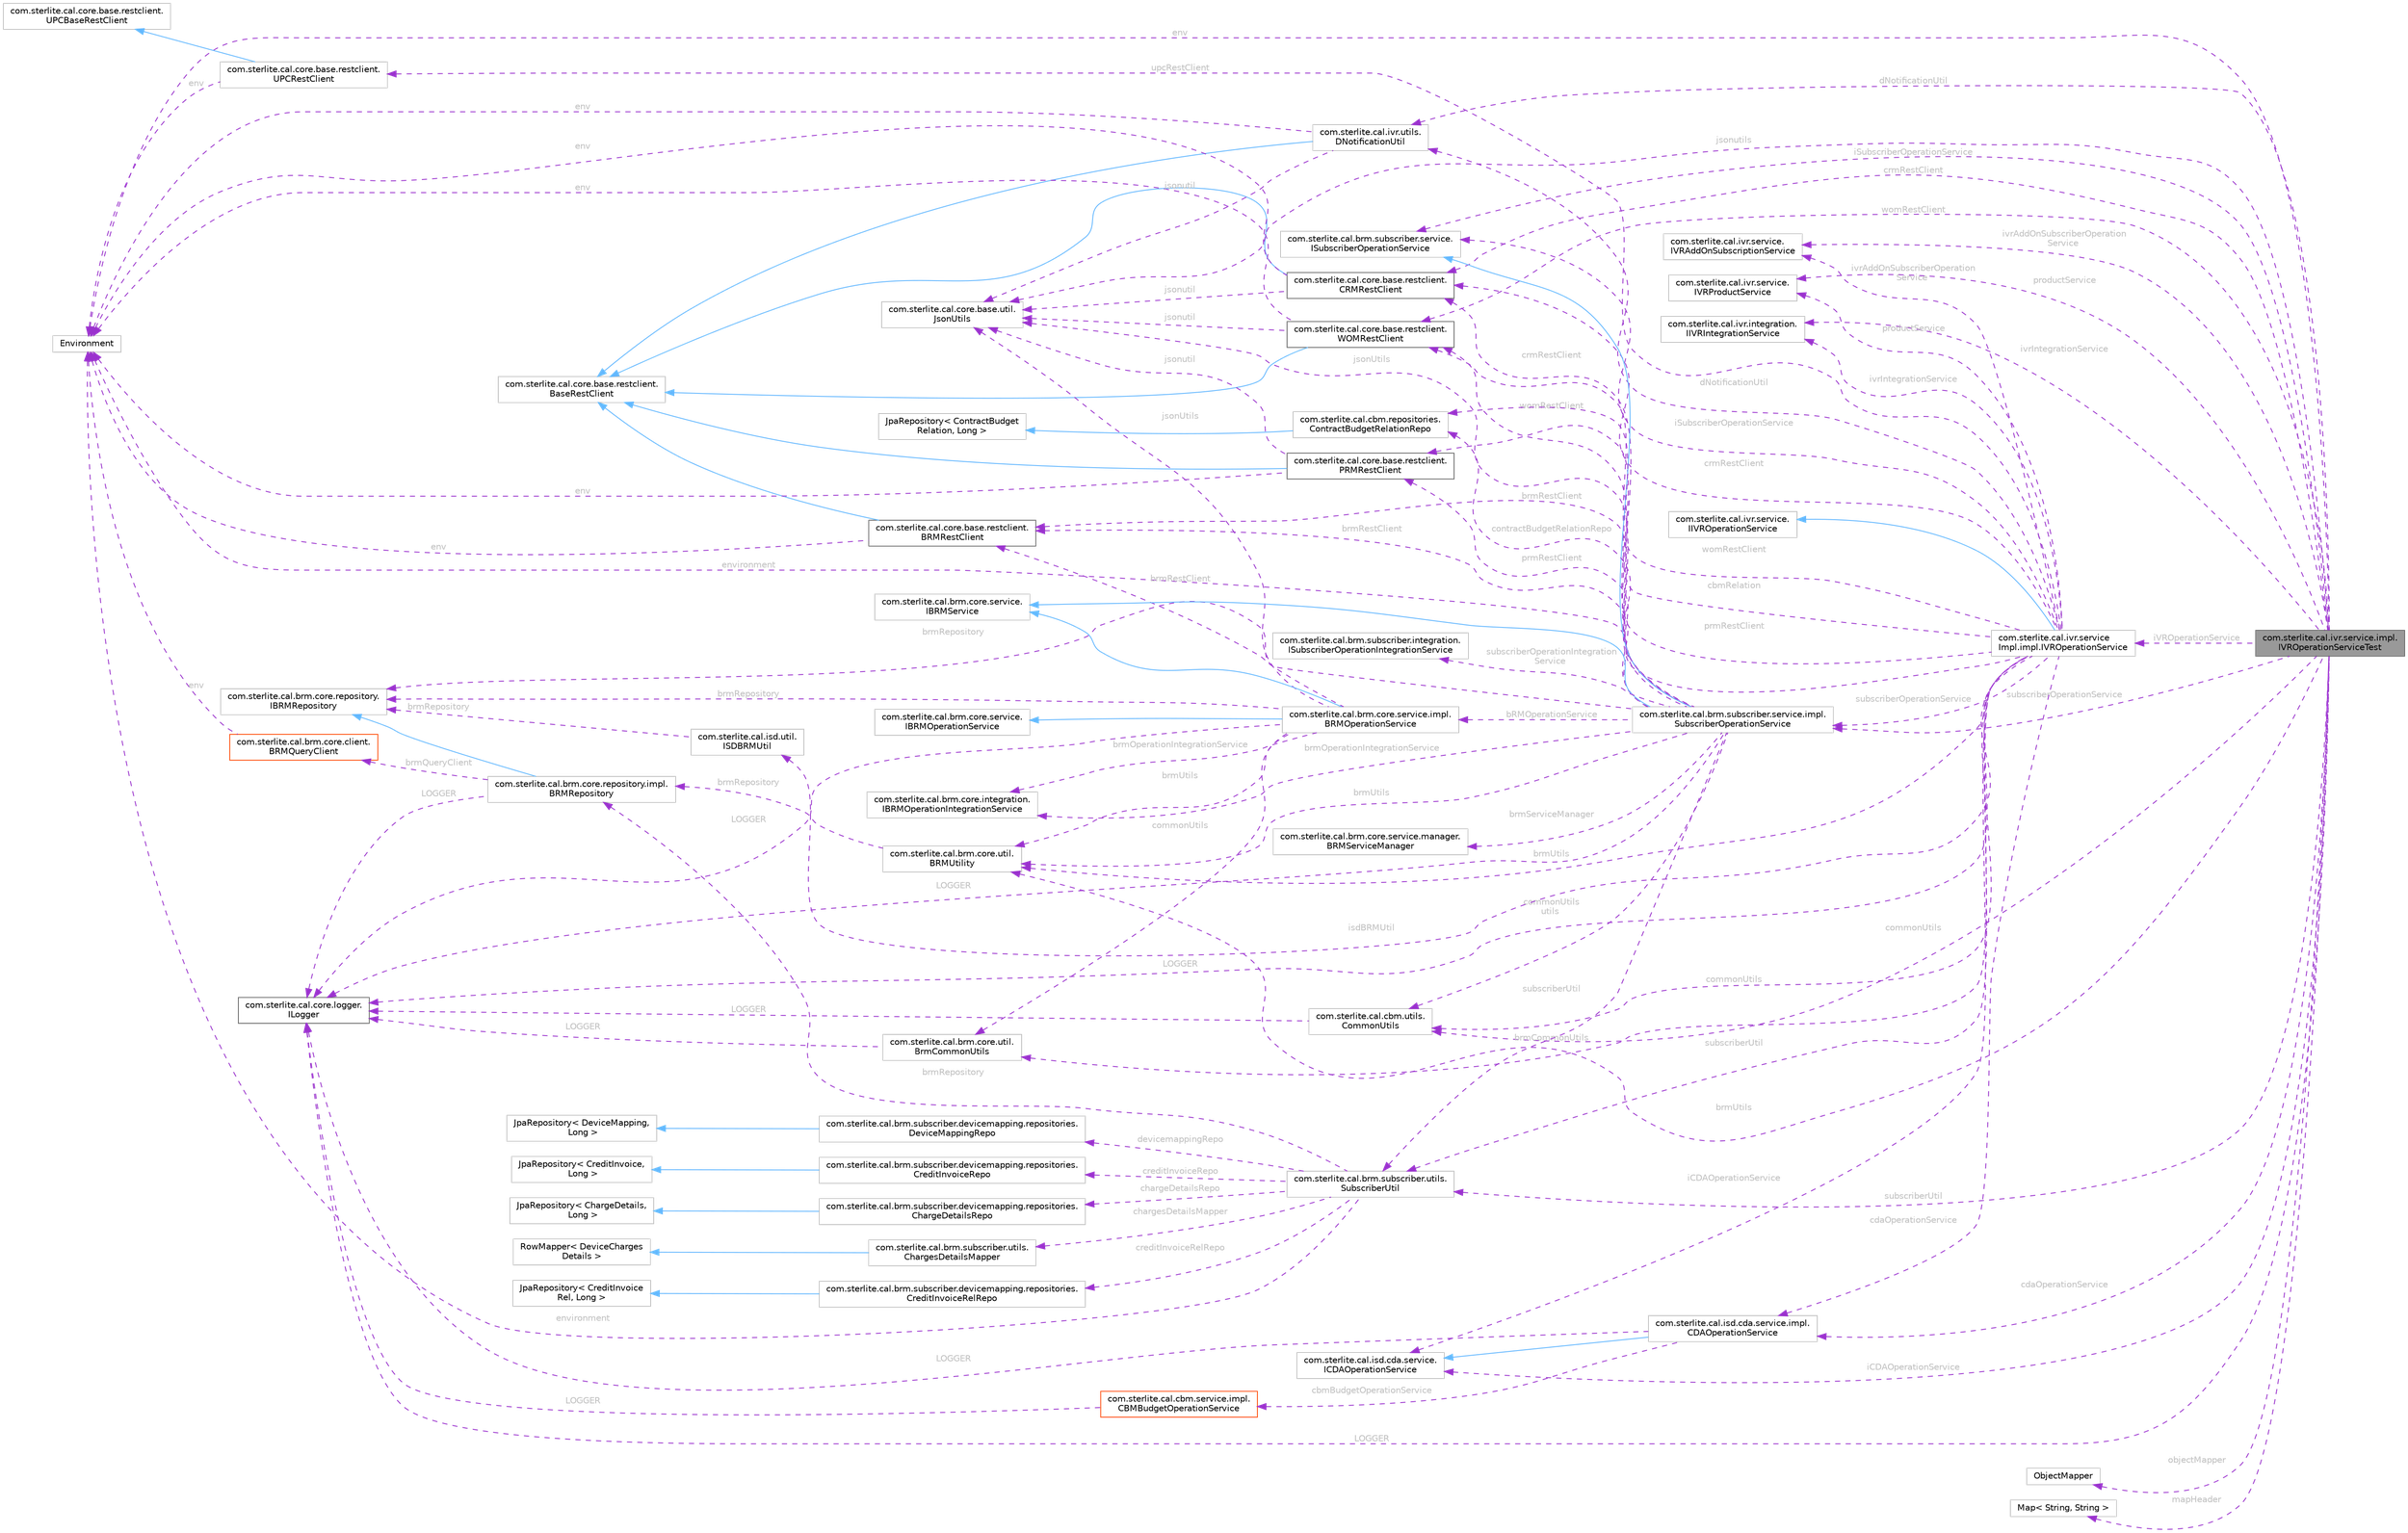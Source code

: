 digraph "com.sterlite.cal.ivr.service.impl.IVROperationServiceTest"
{
 // LATEX_PDF_SIZE
  bgcolor="transparent";
  edge [fontname=Helvetica,fontsize=10,labelfontname=Helvetica,labelfontsize=10];
  node [fontname=Helvetica,fontsize=10,shape=box,height=0.2,width=0.4];
  rankdir="LR";
  Node1 [id="Node000001",label="com.sterlite.cal.ivr.service.impl.\lIVROperationServiceTest",height=0.2,width=0.4,color="gray40", fillcolor="grey60", style="filled", fontcolor="black",tooltip=" "];
  Node2 -> Node1 [id="edge1_Node000001_Node000002",dir="back",color="darkorchid3",style="dashed",tooltip=" ",label=" LOGGER",fontcolor="grey" ];
  Node2 [id="Node000002",label="com.sterlite.cal.core.logger.\lILogger",height=0.2,width=0.4,color="gray40", fillcolor="white", style="filled",URL="$interfacecom_1_1sterlite_1_1cal_1_1core_1_1logger_1_1_i_logger.html",tooltip=" "];
  Node3 -> Node1 [id="edge2_Node000001_Node000003",dir="back",color="darkorchid3",style="dashed",tooltip=" ",label=" iVROperationService",fontcolor="grey" ];
  Node3 [id="Node000003",label="com.sterlite.cal.ivr.service\lImpl.impl.IVROperationService",height=0.2,width=0.4,color="grey75", fillcolor="white", style="filled",URL="$classcom_1_1sterlite_1_1cal_1_1ivr_1_1service_impl_1_1impl_1_1_i_v_r_operation_service.html",tooltip=" "];
  Node4 -> Node3 [id="edge3_Node000003_Node000004",dir="back",color="steelblue1",style="solid",tooltip=" "];
  Node4 [id="Node000004",label="com.sterlite.cal.ivr.service.\lIIVROperationService",height=0.2,width=0.4,color="grey75", fillcolor="white", style="filled",URL="$interfacecom_1_1sterlite_1_1cal_1_1ivr_1_1service_1_1_i_i_v_r_operation_service.html",tooltip=" "];
  Node2 -> Node3 [id="edge4_Node000003_Node000002",dir="back",color="darkorchid3",style="dashed",tooltip=" ",label=" LOGGER",fontcolor="grey" ];
  Node5 -> Node3 [id="edge5_Node000003_Node000005",dir="back",color="darkorchid3",style="dashed",tooltip=" ",label=" ivrIntegrationService",fontcolor="grey" ];
  Node5 [id="Node000005",label="com.sterlite.cal.ivr.integration.\lIIVRIntegrationService",height=0.2,width=0.4,color="grey75", fillcolor="white", style="filled",URL="$interfacecom_1_1sterlite_1_1cal_1_1ivr_1_1integration_1_1_i_i_v_r_integration_service.html",tooltip=" "];
  Node6 -> Node3 [id="edge6_Node000003_Node000006",dir="back",color="darkorchid3",style="dashed",tooltip=" ",label=" dNotificationUtil",fontcolor="grey" ];
  Node6 [id="Node000006",label="com.sterlite.cal.ivr.utils.\lDNotificationUtil",height=0.2,width=0.4,color="grey75", fillcolor="white", style="filled",URL="$classcom_1_1sterlite_1_1cal_1_1ivr_1_1utils_1_1_d_notification_util.html",tooltip=" "];
  Node7 -> Node6 [id="edge7_Node000006_Node000007",dir="back",color="steelblue1",style="solid",tooltip=" "];
  Node7 [id="Node000007",label="com.sterlite.cal.core.base.restclient.\lBaseRestClient",height=0.2,width=0.4,color="grey75", fillcolor="white", style="filled",URL="$classcom_1_1sterlite_1_1cal_1_1core_1_1base_1_1restclient_1_1_base_rest_client.html",tooltip=" "];
  Node8 -> Node6 [id="edge8_Node000006_Node000008",dir="back",color="darkorchid3",style="dashed",tooltip=" ",label=" env",fontcolor="grey" ];
  Node8 [id="Node000008",label="Environment",height=0.2,width=0.4,color="grey75", fillcolor="white", style="filled",tooltip=" "];
  Node9 -> Node6 [id="edge9_Node000006_Node000009",dir="back",color="darkorchid3",style="dashed",tooltip=" ",label=" jsonutil",fontcolor="grey" ];
  Node9 [id="Node000009",label="com.sterlite.cal.core.base.util.\lJsonUtils",height=0.2,width=0.4,color="grey75", fillcolor="white", style="filled",URL="$classcom_1_1sterlite_1_1cal_1_1core_1_1base_1_1util_1_1_json_utils.html",tooltip=" "];
  Node10 -> Node3 [id="edge10_Node000003_Node000010",dir="back",color="darkorchid3",style="dashed",tooltip=" ",label=" womRestClient",fontcolor="grey" ];
  Node10 [id="Node000010",label="com.sterlite.cal.core.base.restclient.\lWOMRestClient",height=0.2,width=0.4,color="gray40", fillcolor="white", style="filled",URL="$classcom_1_1sterlite_1_1cal_1_1core_1_1base_1_1restclient_1_1_w_o_m_rest_client.html",tooltip=" "];
  Node7 -> Node10 [id="edge11_Node000010_Node000007",dir="back",color="steelblue1",style="solid",tooltip=" "];
  Node8 -> Node10 [id="edge12_Node000010_Node000008",dir="back",color="darkorchid3",style="dashed",tooltip=" ",label=" env",fontcolor="grey" ];
  Node9 -> Node10 [id="edge13_Node000010_Node000009",dir="back",color="darkorchid3",style="dashed",tooltip=" ",label=" jsonutil",fontcolor="grey" ];
  Node11 -> Node3 [id="edge14_Node000003_Node000011",dir="back",color="darkorchid3",style="dashed",tooltip=" ",label=" brmRestClient",fontcolor="grey" ];
  Node11 [id="Node000011",label="com.sterlite.cal.core.base.restclient.\lBRMRestClient",height=0.2,width=0.4,color="gray40", fillcolor="white", style="filled",URL="$classcom_1_1sterlite_1_1cal_1_1core_1_1base_1_1restclient_1_1_b_r_m_rest_client.html",tooltip=" "];
  Node7 -> Node11 [id="edge15_Node000011_Node000007",dir="back",color="steelblue1",style="solid",tooltip=" "];
  Node8 -> Node11 [id="edge16_Node000011_Node000008",dir="back",color="darkorchid3",style="dashed",tooltip=" ",label=" env",fontcolor="grey" ];
  Node12 -> Node3 [id="edge17_Node000003_Node000012",dir="back",color="darkorchid3",style="dashed",tooltip=" ",label=" prmRestClient",fontcolor="grey" ];
  Node12 [id="Node000012",label="com.sterlite.cal.core.base.restclient.\lPRMRestClient",height=0.2,width=0.4,color="gray40", fillcolor="white", style="filled",URL="$classcom_1_1sterlite_1_1cal_1_1core_1_1base_1_1restclient_1_1_p_r_m_rest_client.html",tooltip=" "];
  Node7 -> Node12 [id="edge18_Node000012_Node000007",dir="back",color="steelblue1",style="solid",tooltip=" "];
  Node8 -> Node12 [id="edge19_Node000012_Node000008",dir="back",color="darkorchid3",style="dashed",tooltip=" ",label=" env",fontcolor="grey" ];
  Node9 -> Node12 [id="edge20_Node000012_Node000009",dir="back",color="darkorchid3",style="dashed",tooltip=" ",label=" jsonutil",fontcolor="grey" ];
  Node13 -> Node3 [id="edge21_Node000003_Node000013",dir="back",color="darkorchid3",style="dashed",tooltip=" ",label=" crmRestClient",fontcolor="grey" ];
  Node13 [id="Node000013",label="com.sterlite.cal.core.base.restclient.\lCRMRestClient",height=0.2,width=0.4,color="gray40", fillcolor="white", style="filled",URL="$classcom_1_1sterlite_1_1cal_1_1core_1_1base_1_1restclient_1_1_c_r_m_rest_client.html",tooltip=" "];
  Node7 -> Node13 [id="edge22_Node000013_Node000007",dir="back",color="steelblue1",style="solid",tooltip=" "];
  Node8 -> Node13 [id="edge23_Node000013_Node000008",dir="back",color="darkorchid3",style="dashed",tooltip=" ",label=" env",fontcolor="grey" ];
  Node9 -> Node13 [id="edge24_Node000013_Node000009",dir="back",color="darkorchid3",style="dashed",tooltip=" ",label=" jsonutil",fontcolor="grey" ];
  Node14 -> Node3 [id="edge25_Node000003_Node000014",dir="back",color="darkorchid3",style="dashed",tooltip=" ",label=" commonUtils",fontcolor="grey" ];
  Node14 [id="Node000014",label="com.sterlite.cal.cbm.utils.\lCommonUtils",height=0.2,width=0.4,color="grey75", fillcolor="white", style="filled",URL="$classcom_1_1sterlite_1_1cal_1_1cbm_1_1utils_1_1_common_utils.html",tooltip=" "];
  Node2 -> Node14 [id="edge26_Node000014_Node000002",dir="back",color="darkorchid3",style="dashed",tooltip=" ",label=" LOGGER",fontcolor="grey" ];
  Node15 -> Node3 [id="edge27_Node000003_Node000015",dir="back",color="darkorchid3",style="dashed",tooltip=" ",label=" brmCommonUtils",fontcolor="grey" ];
  Node15 [id="Node000015",label="com.sterlite.cal.brm.core.util.\lBrmCommonUtils",height=0.2,width=0.4,color="grey75", fillcolor="white", style="filled",URL="$classcom_1_1sterlite_1_1cal_1_1brm_1_1core_1_1util_1_1_brm_common_utils.html",tooltip=" "];
  Node2 -> Node15 [id="edge28_Node000015_Node000002",dir="back",color="darkorchid3",style="dashed",tooltip=" ",label=" LOGGER",fontcolor="grey" ];
  Node16 -> Node3 [id="edge29_Node000003_Node000016",dir="back",color="darkorchid3",style="dashed",tooltip=" ",label=" ivrAddOnSubscriberOperation\lService",fontcolor="grey" ];
  Node16 [id="Node000016",label="com.sterlite.cal.ivr.service.\lIVRAddOnSubscriptionService",height=0.2,width=0.4,color="grey75", fillcolor="white", style="filled",URL="$interfacecom_1_1sterlite_1_1cal_1_1ivr_1_1service_1_1_i_v_r_add_on_subscription_service.html",tooltip=" "];
  Node17 -> Node3 [id="edge30_Node000003_Node000017",dir="back",color="darkorchid3",style="dashed",tooltip=" ",label=" iSubscriberOperationService",fontcolor="grey" ];
  Node17 [id="Node000017",label="com.sterlite.cal.brm.subscriber.service.\lISubscriberOperationService",height=0.2,width=0.4,color="grey75", fillcolor="white", style="filled",URL="$interfacecom_1_1sterlite_1_1cal_1_1brm_1_1subscriber_1_1service_1_1_i_subscriber_operation_service.html",tooltip=" "];
  Node18 -> Node3 [id="edge31_Node000003_Node000018",dir="back",color="darkorchid3",style="dashed",tooltip=" ",label=" productService",fontcolor="grey" ];
  Node18 [id="Node000018",label="com.sterlite.cal.ivr.service.\lIVRProductService",height=0.2,width=0.4,color="grey75", fillcolor="white", style="filled",URL="$interfacecom_1_1sterlite_1_1cal_1_1ivr_1_1service_1_1_i_v_r_product_service.html",tooltip=" "];
  Node19 -> Node3 [id="edge32_Node000003_Node000019",dir="back",color="darkorchid3",style="dashed",tooltip=" ",label=" iCDAOperationService",fontcolor="grey" ];
  Node19 [id="Node000019",label="com.sterlite.cal.isd.cda.service.\lICDAOperationService",height=0.2,width=0.4,color="grey75", fillcolor="white", style="filled",URL="$interfacecom_1_1sterlite_1_1cal_1_1isd_1_1cda_1_1service_1_1_i_c_d_a_operation_service.html",tooltip=" "];
  Node20 -> Node3 [id="edge33_Node000003_Node000020",dir="back",color="darkorchid3",style="dashed",tooltip=" ",label=" subscriberUtil",fontcolor="grey" ];
  Node20 [id="Node000020",label="com.sterlite.cal.brm.subscriber.utils.\lSubscriberUtil",height=0.2,width=0.4,color="grey75", fillcolor="white", style="filled",URL="$classcom_1_1sterlite_1_1cal_1_1brm_1_1subscriber_1_1utils_1_1_subscriber_util.html",tooltip=" "];
  Node21 -> Node20 [id="edge34_Node000020_Node000021",dir="back",color="darkorchid3",style="dashed",tooltip=" ",label=" brmRepository",fontcolor="grey" ];
  Node21 [id="Node000021",label="com.sterlite.cal.brm.core.repository.impl.\lBRMRepository",height=0.2,width=0.4,color="grey75", fillcolor="white", style="filled",URL="$classcom_1_1sterlite_1_1cal_1_1brm_1_1core_1_1repository_1_1impl_1_1_b_r_m_repository.html",tooltip=" "];
  Node22 -> Node21 [id="edge35_Node000021_Node000022",dir="back",color="steelblue1",style="solid",tooltip=" "];
  Node22 [id="Node000022",label="com.sterlite.cal.brm.core.repository.\lIBRMRepository",height=0.2,width=0.4,color="grey75", fillcolor="white", style="filled",URL="$interfacecom_1_1sterlite_1_1cal_1_1brm_1_1core_1_1repository_1_1_i_b_r_m_repository.html",tooltip=" "];
  Node2 -> Node21 [id="edge36_Node000021_Node000002",dir="back",color="darkorchid3",style="dashed",tooltip=" ",label=" LOGGER",fontcolor="grey" ];
  Node23 -> Node21 [id="edge37_Node000021_Node000023",dir="back",color="darkorchid3",style="dashed",tooltip=" ",label=" brmQueryClient",fontcolor="grey" ];
  Node23 [id="Node000023",label="com.sterlite.cal.brm.core.client.\lBRMQueryClient",height=0.2,width=0.4,color="orangered", fillcolor="white", style="filled",URL="$classcom_1_1sterlite_1_1cal_1_1brm_1_1core_1_1client_1_1_b_r_m_query_client.html",tooltip=" "];
  Node8 -> Node23 [id="edge38_Node000023_Node000008",dir="back",color="darkorchid3",style="dashed",tooltip=" ",label=" env",fontcolor="grey" ];
  Node25 -> Node20 [id="edge39_Node000020_Node000025",dir="back",color="darkorchid3",style="dashed",tooltip=" ",label=" devicemappingRepo",fontcolor="grey" ];
  Node25 [id="Node000025",label="com.sterlite.cal.brm.subscriber.devicemapping.repositories.\lDeviceMappingRepo",height=0.2,width=0.4,color="grey75", fillcolor="white", style="filled",URL="$interfacecom_1_1sterlite_1_1cal_1_1brm_1_1subscriber_1_1devicemapping_1_1repositories_1_1_device_mapping_repo.html",tooltip=" "];
  Node26 -> Node25 [id="edge40_Node000025_Node000026",dir="back",color="steelblue1",style="solid",tooltip=" "];
  Node26 [id="Node000026",label="JpaRepository\< DeviceMapping,\l Long \>",height=0.2,width=0.4,color="grey75", fillcolor="white", style="filled",tooltip=" "];
  Node27 -> Node20 [id="edge41_Node000020_Node000027",dir="back",color="darkorchid3",style="dashed",tooltip=" ",label=" creditInvoiceRepo",fontcolor="grey" ];
  Node27 [id="Node000027",label="com.sterlite.cal.brm.subscriber.devicemapping.repositories.\lCreditInvoiceRepo",height=0.2,width=0.4,color="grey75", fillcolor="white", style="filled",URL="$interfacecom_1_1sterlite_1_1cal_1_1brm_1_1subscriber_1_1devicemapping_1_1repositories_1_1_credit_invoice_repo.html",tooltip=" "];
  Node28 -> Node27 [id="edge42_Node000027_Node000028",dir="back",color="steelblue1",style="solid",tooltip=" "];
  Node28 [id="Node000028",label="JpaRepository\< CreditInvoice,\l Long \>",height=0.2,width=0.4,color="grey75", fillcolor="white", style="filled",tooltip=" "];
  Node29 -> Node20 [id="edge43_Node000020_Node000029",dir="back",color="darkorchid3",style="dashed",tooltip=" ",label=" chargeDetailsRepo",fontcolor="grey" ];
  Node29 [id="Node000029",label="com.sterlite.cal.brm.subscriber.devicemapping.repositories.\lChargeDetailsRepo",height=0.2,width=0.4,color="grey75", fillcolor="white", style="filled",URL="$interfacecom_1_1sterlite_1_1cal_1_1brm_1_1subscriber_1_1devicemapping_1_1repositories_1_1_charge_details_repo.html",tooltip=" "];
  Node30 -> Node29 [id="edge44_Node000029_Node000030",dir="back",color="steelblue1",style="solid",tooltip=" "];
  Node30 [id="Node000030",label="JpaRepository\< ChargeDetails,\l Long \>",height=0.2,width=0.4,color="grey75", fillcolor="white", style="filled",tooltip=" "];
  Node8 -> Node20 [id="edge45_Node000020_Node000008",dir="back",color="darkorchid3",style="dashed",tooltip=" ",label=" environment",fontcolor="grey" ];
  Node31 -> Node20 [id="edge46_Node000020_Node000031",dir="back",color="darkorchid3",style="dashed",tooltip=" ",label=" chargesDetailsMapper",fontcolor="grey" ];
  Node31 [id="Node000031",label="com.sterlite.cal.brm.subscriber.utils.\lChargesDetailsMapper",height=0.2,width=0.4,color="grey75", fillcolor="white", style="filled",URL="$classcom_1_1sterlite_1_1cal_1_1brm_1_1subscriber_1_1utils_1_1_charges_details_mapper.html",tooltip=" "];
  Node32 -> Node31 [id="edge47_Node000031_Node000032",dir="back",color="steelblue1",style="solid",tooltip=" "];
  Node32 [id="Node000032",label="RowMapper\< DeviceCharges\lDetails \>",height=0.2,width=0.4,color="grey75", fillcolor="white", style="filled",tooltip=" "];
  Node33 -> Node20 [id="edge48_Node000020_Node000033",dir="back",color="darkorchid3",style="dashed",tooltip=" ",label=" creditInvoiceRelRepo",fontcolor="grey" ];
  Node33 [id="Node000033",label="com.sterlite.cal.brm.subscriber.devicemapping.repositories.\lCreditInvoiceRelRepo",height=0.2,width=0.4,color="grey75", fillcolor="white", style="filled",URL="$interfacecom_1_1sterlite_1_1cal_1_1brm_1_1subscriber_1_1devicemapping_1_1repositories_1_1_credit_invoice_rel_repo.html",tooltip=" "];
  Node34 -> Node33 [id="edge49_Node000033_Node000034",dir="back",color="steelblue1",style="solid",tooltip=" "];
  Node34 [id="Node000034",label="JpaRepository\< CreditInvoice\lRel, Long \>",height=0.2,width=0.4,color="grey75", fillcolor="white", style="filled",tooltip=" "];
  Node35 -> Node3 [id="edge50_Node000003_Node000035",dir="back",color="darkorchid3",style="dashed",tooltip=" ",label=" brmUtils",fontcolor="grey" ];
  Node35 [id="Node000035",label="com.sterlite.cal.brm.core.util.\lBRMUtility",height=0.2,width=0.4,color="grey75", fillcolor="white", style="filled",URL="$classcom_1_1sterlite_1_1cal_1_1brm_1_1core_1_1util_1_1_b_r_m_utility.html",tooltip=" "];
  Node21 -> Node35 [id="edge51_Node000035_Node000021",dir="back",color="darkorchid3",style="dashed",tooltip=" ",label=" brmRepository",fontcolor="grey" ];
  Node36 -> Node3 [id="edge52_Node000003_Node000036",dir="back",color="darkorchid3",style="dashed",tooltip=" ",label=" subscriberOperationService",fontcolor="grey" ];
  Node36 [id="Node000036",label="com.sterlite.cal.brm.subscriber.service.impl.\lSubscriberOperationService",height=0.2,width=0.4,color="grey75", fillcolor="white", style="filled",URL="$classcom_1_1sterlite_1_1cal_1_1brm_1_1subscriber_1_1service_1_1impl_1_1_subscriber_operation_service.html",tooltip=" "];
  Node17 -> Node36 [id="edge53_Node000036_Node000017",dir="back",color="steelblue1",style="solid",tooltip=" "];
  Node37 -> Node36 [id="edge54_Node000036_Node000037",dir="back",color="steelblue1",style="solid",tooltip=" "];
  Node37 [id="Node000037",label="com.sterlite.cal.brm.core.service.\lIBRMService",height=0.2,width=0.4,color="grey75", fillcolor="white", style="filled",URL="$interfacecom_1_1sterlite_1_1cal_1_1brm_1_1core_1_1service_1_1_i_b_r_m_service.html",tooltip=" "];
  Node2 -> Node36 [id="edge55_Node000036_Node000002",dir="back",color="darkorchid3",style="dashed",tooltip=" ",label=" LOGGER",fontcolor="grey" ];
  Node38 -> Node36 [id="edge56_Node000036_Node000038",dir="back",color="darkorchid3",style="dashed",tooltip=" ",label=" subscriberOperationIntegration\lService",fontcolor="grey" ];
  Node38 [id="Node000038",label="com.sterlite.cal.brm.subscriber.integration.\lISubscriberOperationIntegrationService",height=0.2,width=0.4,color="grey75", fillcolor="white", style="filled",URL="$interfacecom_1_1sterlite_1_1cal_1_1brm_1_1subscriber_1_1integration_1_1_i_subscriber_operation_integration_service.html",tooltip=" "];
  Node39 -> Node36 [id="edge57_Node000036_Node000039",dir="back",color="darkorchid3",style="dashed",tooltip=" ",label=" brmOperationIntegrationService",fontcolor="grey" ];
  Node39 [id="Node000039",label="com.sterlite.cal.brm.core.integration.\lIBRMOperationIntegrationService",height=0.2,width=0.4,color="grey75", fillcolor="white", style="filled",URL="$interfacecom_1_1sterlite_1_1cal_1_1brm_1_1core_1_1integration_1_1_i_b_r_m_operation_integration_service.html",tooltip=" "];
  Node40 -> Node36 [id="edge58_Node000036_Node000040",dir="back",color="darkorchid3",style="dashed",tooltip=" ",label=" bRMOperationService",fontcolor="grey" ];
  Node40 [id="Node000040",label="com.sterlite.cal.brm.core.service.impl.\lBRMOperationService",height=0.2,width=0.4,color="grey75", fillcolor="white", style="filled",URL="$classcom_1_1sterlite_1_1cal_1_1brm_1_1core_1_1service_1_1impl_1_1_b_r_m_operation_service.html",tooltip=" "];
  Node41 -> Node40 [id="edge59_Node000040_Node000041",dir="back",color="steelblue1",style="solid",tooltip=" "];
  Node41 [id="Node000041",label="com.sterlite.cal.brm.core.service.\lIBRMOperationService",height=0.2,width=0.4,color="grey75", fillcolor="white", style="filled",URL="$interfacecom_1_1sterlite_1_1cal_1_1brm_1_1core_1_1service_1_1_i_b_r_m_operation_service.html",tooltip=" "];
  Node37 -> Node40 [id="edge60_Node000040_Node000037",dir="back",color="steelblue1",style="solid",tooltip=" "];
  Node2 -> Node40 [id="edge61_Node000040_Node000002",dir="back",color="darkorchid3",style="dashed",tooltip=" ",label=" LOGGER",fontcolor="grey" ];
  Node39 -> Node40 [id="edge62_Node000040_Node000039",dir="back",color="darkorchid3",style="dashed",tooltip=" ",label=" brmOperationIntegrationService",fontcolor="grey" ];
  Node9 -> Node40 [id="edge63_Node000040_Node000009",dir="back",color="darkorchid3",style="dashed",tooltip=" ",label=" jsonUtils",fontcolor="grey" ];
  Node22 -> Node40 [id="edge64_Node000040_Node000022",dir="back",color="darkorchid3",style="dashed",tooltip=" ",label=" brmRepository",fontcolor="grey" ];
  Node35 -> Node40 [id="edge65_Node000040_Node000035",dir="back",color="darkorchid3",style="dashed",tooltip=" ",label=" brmUtils",fontcolor="grey" ];
  Node11 -> Node40 [id="edge66_Node000040_Node000011",dir="back",color="darkorchid3",style="dashed",tooltip=" ",label=" brmRestClient",fontcolor="grey" ];
  Node15 -> Node40 [id="edge67_Node000040_Node000015",dir="back",color="darkorchid3",style="dashed",tooltip=" ",label=" commonUtils",fontcolor="grey" ];
  Node9 -> Node36 [id="edge68_Node000036_Node000009",dir="back",color="darkorchid3",style="dashed",tooltip=" ",label=" jsonUtils",fontcolor="grey" ];
  Node14 -> Node36 [id="edge69_Node000036_Node000014",dir="back",color="darkorchid3",style="dashed",tooltip=" ",label=" commonUtils\nutils",fontcolor="grey" ];
  Node22 -> Node36 [id="edge70_Node000036_Node000022",dir="back",color="darkorchid3",style="dashed",tooltip=" ",label=" brmRepository",fontcolor="grey" ];
  Node13 -> Node36 [id="edge71_Node000036_Node000013",dir="back",color="darkorchid3",style="dashed",tooltip=" ",label=" crmRestClient",fontcolor="grey" ];
  Node11 -> Node36 [id="edge72_Node000036_Node000011",dir="back",color="darkorchid3",style="dashed",tooltip=" ",label=" brmRestClient",fontcolor="grey" ];
  Node12 -> Node36 [id="edge73_Node000036_Node000012",dir="back",color="darkorchid3",style="dashed",tooltip=" ",label=" prmRestClient",fontcolor="grey" ];
  Node8 -> Node36 [id="edge74_Node000036_Node000008",dir="back",color="darkorchid3",style="dashed",tooltip=" ",label=" environment",fontcolor="grey" ];
  Node20 -> Node36 [id="edge75_Node000036_Node000020",dir="back",color="darkorchid3",style="dashed",tooltip=" ",label=" subscriberUtil",fontcolor="grey" ];
  Node42 -> Node36 [id="edge76_Node000036_Node000042",dir="back",color="darkorchid3",style="dashed",tooltip=" ",label=" brmServiceManager",fontcolor="grey" ];
  Node42 [id="Node000042",label="com.sterlite.cal.brm.core.service.manager.\lBRMServiceManager",height=0.2,width=0.4,color="grey75", fillcolor="white", style="filled",URL="$classcom_1_1sterlite_1_1cal_1_1brm_1_1core_1_1service_1_1manager_1_1_b_r_m_service_manager.html",tooltip=" "];
  Node10 -> Node36 [id="edge77_Node000036_Node000010",dir="back",color="darkorchid3",style="dashed",tooltip=" ",label=" womRestClient",fontcolor="grey" ];
  Node43 -> Node36 [id="edge78_Node000036_Node000043",dir="back",color="darkorchid3",style="dashed",tooltip=" ",label=" contractBudgetRelationRepo",fontcolor="grey" ];
  Node43 [id="Node000043",label="com.sterlite.cal.cbm.repositories.\lContractBudgetRelationRepo",height=0.2,width=0.4,color="grey75", fillcolor="white", style="filled",URL="$interfacecom_1_1sterlite_1_1cal_1_1cbm_1_1repositories_1_1_contract_budget_relation_repo.html",tooltip=" "];
  Node44 -> Node43 [id="edge79_Node000043_Node000044",dir="back",color="steelblue1",style="solid",tooltip=" "];
  Node44 [id="Node000044",label="JpaRepository\< ContractBudget\lRelation, Long \>",height=0.2,width=0.4,color="grey75", fillcolor="white", style="filled",tooltip=" "];
  Node35 -> Node36 [id="edge80_Node000036_Node000035",dir="back",color="darkorchid3",style="dashed",tooltip=" ",label=" brmUtils",fontcolor="grey" ];
  Node45 -> Node3 [id="edge81_Node000003_Node000045",dir="back",color="darkorchid3",style="dashed",tooltip=" ",label=" cdaOperationService",fontcolor="grey" ];
  Node45 [id="Node000045",label="com.sterlite.cal.isd.cda.service.impl.\lCDAOperationService",height=0.2,width=0.4,color="grey75", fillcolor="white", style="filled",URL="$classcom_1_1sterlite_1_1cal_1_1isd_1_1cda_1_1service_1_1impl_1_1_c_d_a_operation_service.html",tooltip=" "];
  Node19 -> Node45 [id="edge82_Node000045_Node000019",dir="back",color="steelblue1",style="solid",tooltip=" "];
  Node2 -> Node45 [id="edge83_Node000045_Node000002",dir="back",color="darkorchid3",style="dashed",tooltip=" ",label=" LOGGER",fontcolor="grey" ];
  Node46 -> Node45 [id="edge84_Node000045_Node000046",dir="back",color="darkorchid3",style="dashed",tooltip=" ",label=" cbmBudgetOperationService",fontcolor="grey" ];
  Node46 [id="Node000046",label="com.sterlite.cal.cbm.service.impl.\lCBMBudgetOperationService",height=0.2,width=0.4,color="orangered", fillcolor="white", style="filled",URL="$classcom_1_1sterlite_1_1cal_1_1cbm_1_1service_1_1impl_1_1_c_b_m_budget_operation_service.html",tooltip=" "];
  Node2 -> Node46 [id="edge85_Node000046_Node000002",dir="back",color="darkorchid3",style="dashed",tooltip=" ",label=" LOGGER",fontcolor="grey" ];
  Node53 -> Node3 [id="edge86_Node000003_Node000053",dir="back",color="darkorchid3",style="dashed",tooltip=" ",label=" upcRestClient",fontcolor="grey" ];
  Node53 [id="Node000053",label="com.sterlite.cal.core.base.restclient.\lUPCRestClient",height=0.2,width=0.4,color="grey75", fillcolor="white", style="filled",URL="$classcom_1_1sterlite_1_1cal_1_1core_1_1base_1_1restclient_1_1_u_p_c_rest_client.html",tooltip=" "];
  Node54 -> Node53 [id="edge87_Node000053_Node000054",dir="back",color="steelblue1",style="solid",tooltip=" "];
  Node54 [id="Node000054",label="com.sterlite.cal.core.base.restclient.\lUPCBaseRestClient",height=0.2,width=0.4,color="grey75", fillcolor="white", style="filled",URL="$classcom_1_1sterlite_1_1cal_1_1core_1_1base_1_1restclient_1_1_u_p_c_base_rest_client.html",tooltip=" "];
  Node8 -> Node53 [id="edge88_Node000053_Node000008",dir="back",color="darkorchid3",style="dashed",tooltip=" ",label=" env",fontcolor="grey" ];
  Node55 -> Node3 [id="edge89_Node000003_Node000055",dir="back",color="darkorchid3",style="dashed",tooltip=" ",label=" isdBRMUtil",fontcolor="grey" ];
  Node55 [id="Node000055",label="com.sterlite.cal.isd.util.\lISDBRMUtil",height=0.2,width=0.4,color="grey75", fillcolor="white", style="filled",URL="$classcom_1_1sterlite_1_1cal_1_1isd_1_1util_1_1_i_s_d_b_r_m_util.html",tooltip=" "];
  Node22 -> Node55 [id="edge90_Node000055_Node000022",dir="back",color="darkorchid3",style="dashed",tooltip=" ",label=" brmRepository",fontcolor="grey" ];
  Node43 -> Node3 [id="edge91_Node000003_Node000043",dir="back",color="darkorchid3",style="dashed",tooltip=" ",label=" cbmRelation",fontcolor="grey" ];
  Node5 -> Node1 [id="edge92_Node000001_Node000005",dir="back",color="darkorchid3",style="dashed",tooltip=" ",label=" ivrIntegrationService",fontcolor="grey" ];
  Node6 -> Node1 [id="edge93_Node000001_Node000006",dir="back",color="darkorchid3",style="dashed",tooltip=" ",label=" dNotificationUtil",fontcolor="grey" ];
  Node56 -> Node1 [id="edge94_Node000001_Node000056",dir="back",color="darkorchid3",style="dashed",tooltip=" ",label=" objectMapper",fontcolor="grey" ];
  Node56 [id="Node000056",label="ObjectMapper",height=0.2,width=0.4,color="grey75", fillcolor="white", style="filled",tooltip=" "];
  Node8 -> Node1 [id="edge95_Node000001_Node000008",dir="back",color="darkorchid3",style="dashed",tooltip=" ",label=" env",fontcolor="grey" ];
  Node10 -> Node1 [id="edge96_Node000001_Node000010",dir="back",color="darkorchid3",style="dashed",tooltip=" ",label=" womRestClient",fontcolor="grey" ];
  Node14 -> Node1 [id="edge97_Node000001_Node000014",dir="back",color="darkorchid3",style="dashed",tooltip=" ",label=" commonUtils",fontcolor="grey" ];
  Node17 -> Node1 [id="edge98_Node000001_Node000017",dir="back",color="darkorchid3",style="dashed",tooltip=" ",label=" iSubscriberOperationService",fontcolor="grey" ];
  Node19 -> Node1 [id="edge99_Node000001_Node000019",dir="back",color="darkorchid3",style="dashed",tooltip=" ",label=" iCDAOperationService",fontcolor="grey" ];
  Node20 -> Node1 [id="edge100_Node000001_Node000020",dir="back",color="darkorchid3",style="dashed",tooltip=" ",label=" subscriberUtil",fontcolor="grey" ];
  Node13 -> Node1 [id="edge101_Node000001_Node000013",dir="back",color="darkorchid3",style="dashed",tooltip=" ",label=" crmRestClient",fontcolor="grey" ];
  Node9 -> Node1 [id="edge102_Node000001_Node000009",dir="back",color="darkorchid3",style="dashed",tooltip=" ",label=" jsonutils",fontcolor="grey" ];
  Node35 -> Node1 [id="edge103_Node000001_Node000035",dir="back",color="darkorchid3",style="dashed",tooltip=" ",label=" brmUtils",fontcolor="grey" ];
  Node18 -> Node1 [id="edge104_Node000001_Node000018",dir="back",color="darkorchid3",style="dashed",tooltip=" ",label=" productService",fontcolor="grey" ];
  Node16 -> Node1 [id="edge105_Node000001_Node000016",dir="back",color="darkorchid3",style="dashed",tooltip=" ",label=" ivrAddOnSubscriberOperation\lService",fontcolor="grey" ];
  Node36 -> Node1 [id="edge106_Node000001_Node000036",dir="back",color="darkorchid3",style="dashed",tooltip=" ",label=" subscriberOperationService",fontcolor="grey" ];
  Node45 -> Node1 [id="edge107_Node000001_Node000045",dir="back",color="darkorchid3",style="dashed",tooltip=" ",label=" cdaOperationService",fontcolor="grey" ];
  Node57 -> Node1 [id="edge108_Node000001_Node000057",dir="back",color="darkorchid3",style="dashed",tooltip=" ",label=" mapHeader",fontcolor="grey" ];
  Node57 [id="Node000057",label="Map\< String, String \>",height=0.2,width=0.4,color="grey75", fillcolor="white", style="filled",tooltip=" "];
}
